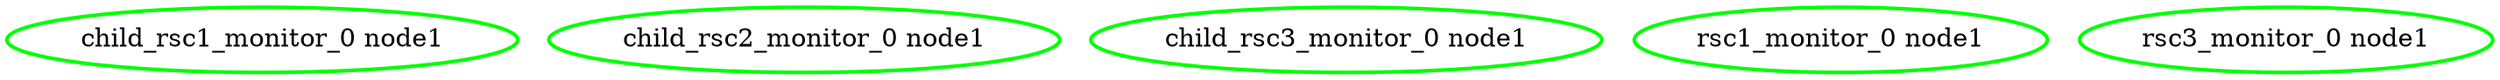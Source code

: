  digraph "g" {
"child_rsc1_monitor_0 node1" [ style=bold color="green" fontcolor="black"]
"child_rsc2_monitor_0 node1" [ style=bold color="green" fontcolor="black"]
"child_rsc3_monitor_0 node1" [ style=bold color="green" fontcolor="black"]
"rsc1_monitor_0 node1" [ style=bold color="green" fontcolor="black"]
"rsc3_monitor_0 node1" [ style=bold color="green" fontcolor="black"]
}
